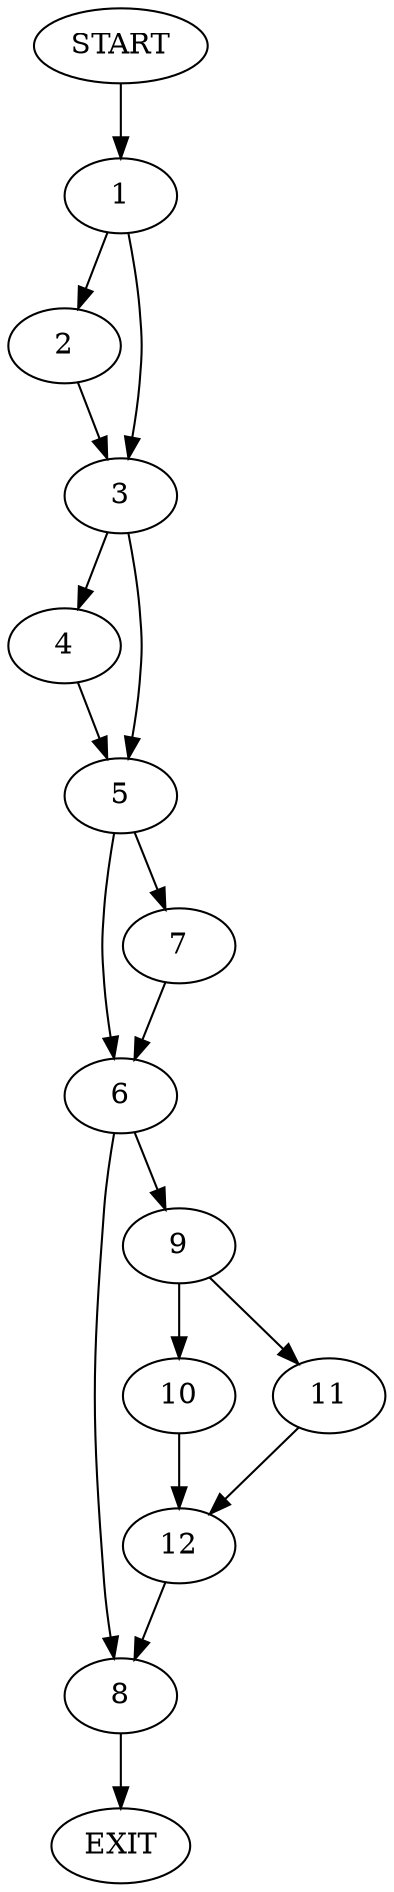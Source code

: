digraph {
0 [label="START"]
13 [label="EXIT"]
0 -> 1
1 -> 2
1 -> 3
3 -> 4
3 -> 5
2 -> 3
4 -> 5
5 -> 6
5 -> 7
6 -> 8
6 -> 9
7 -> 6
9 -> 10
9 -> 11
8 -> 13
10 -> 12
11 -> 12
12 -> 8
}
